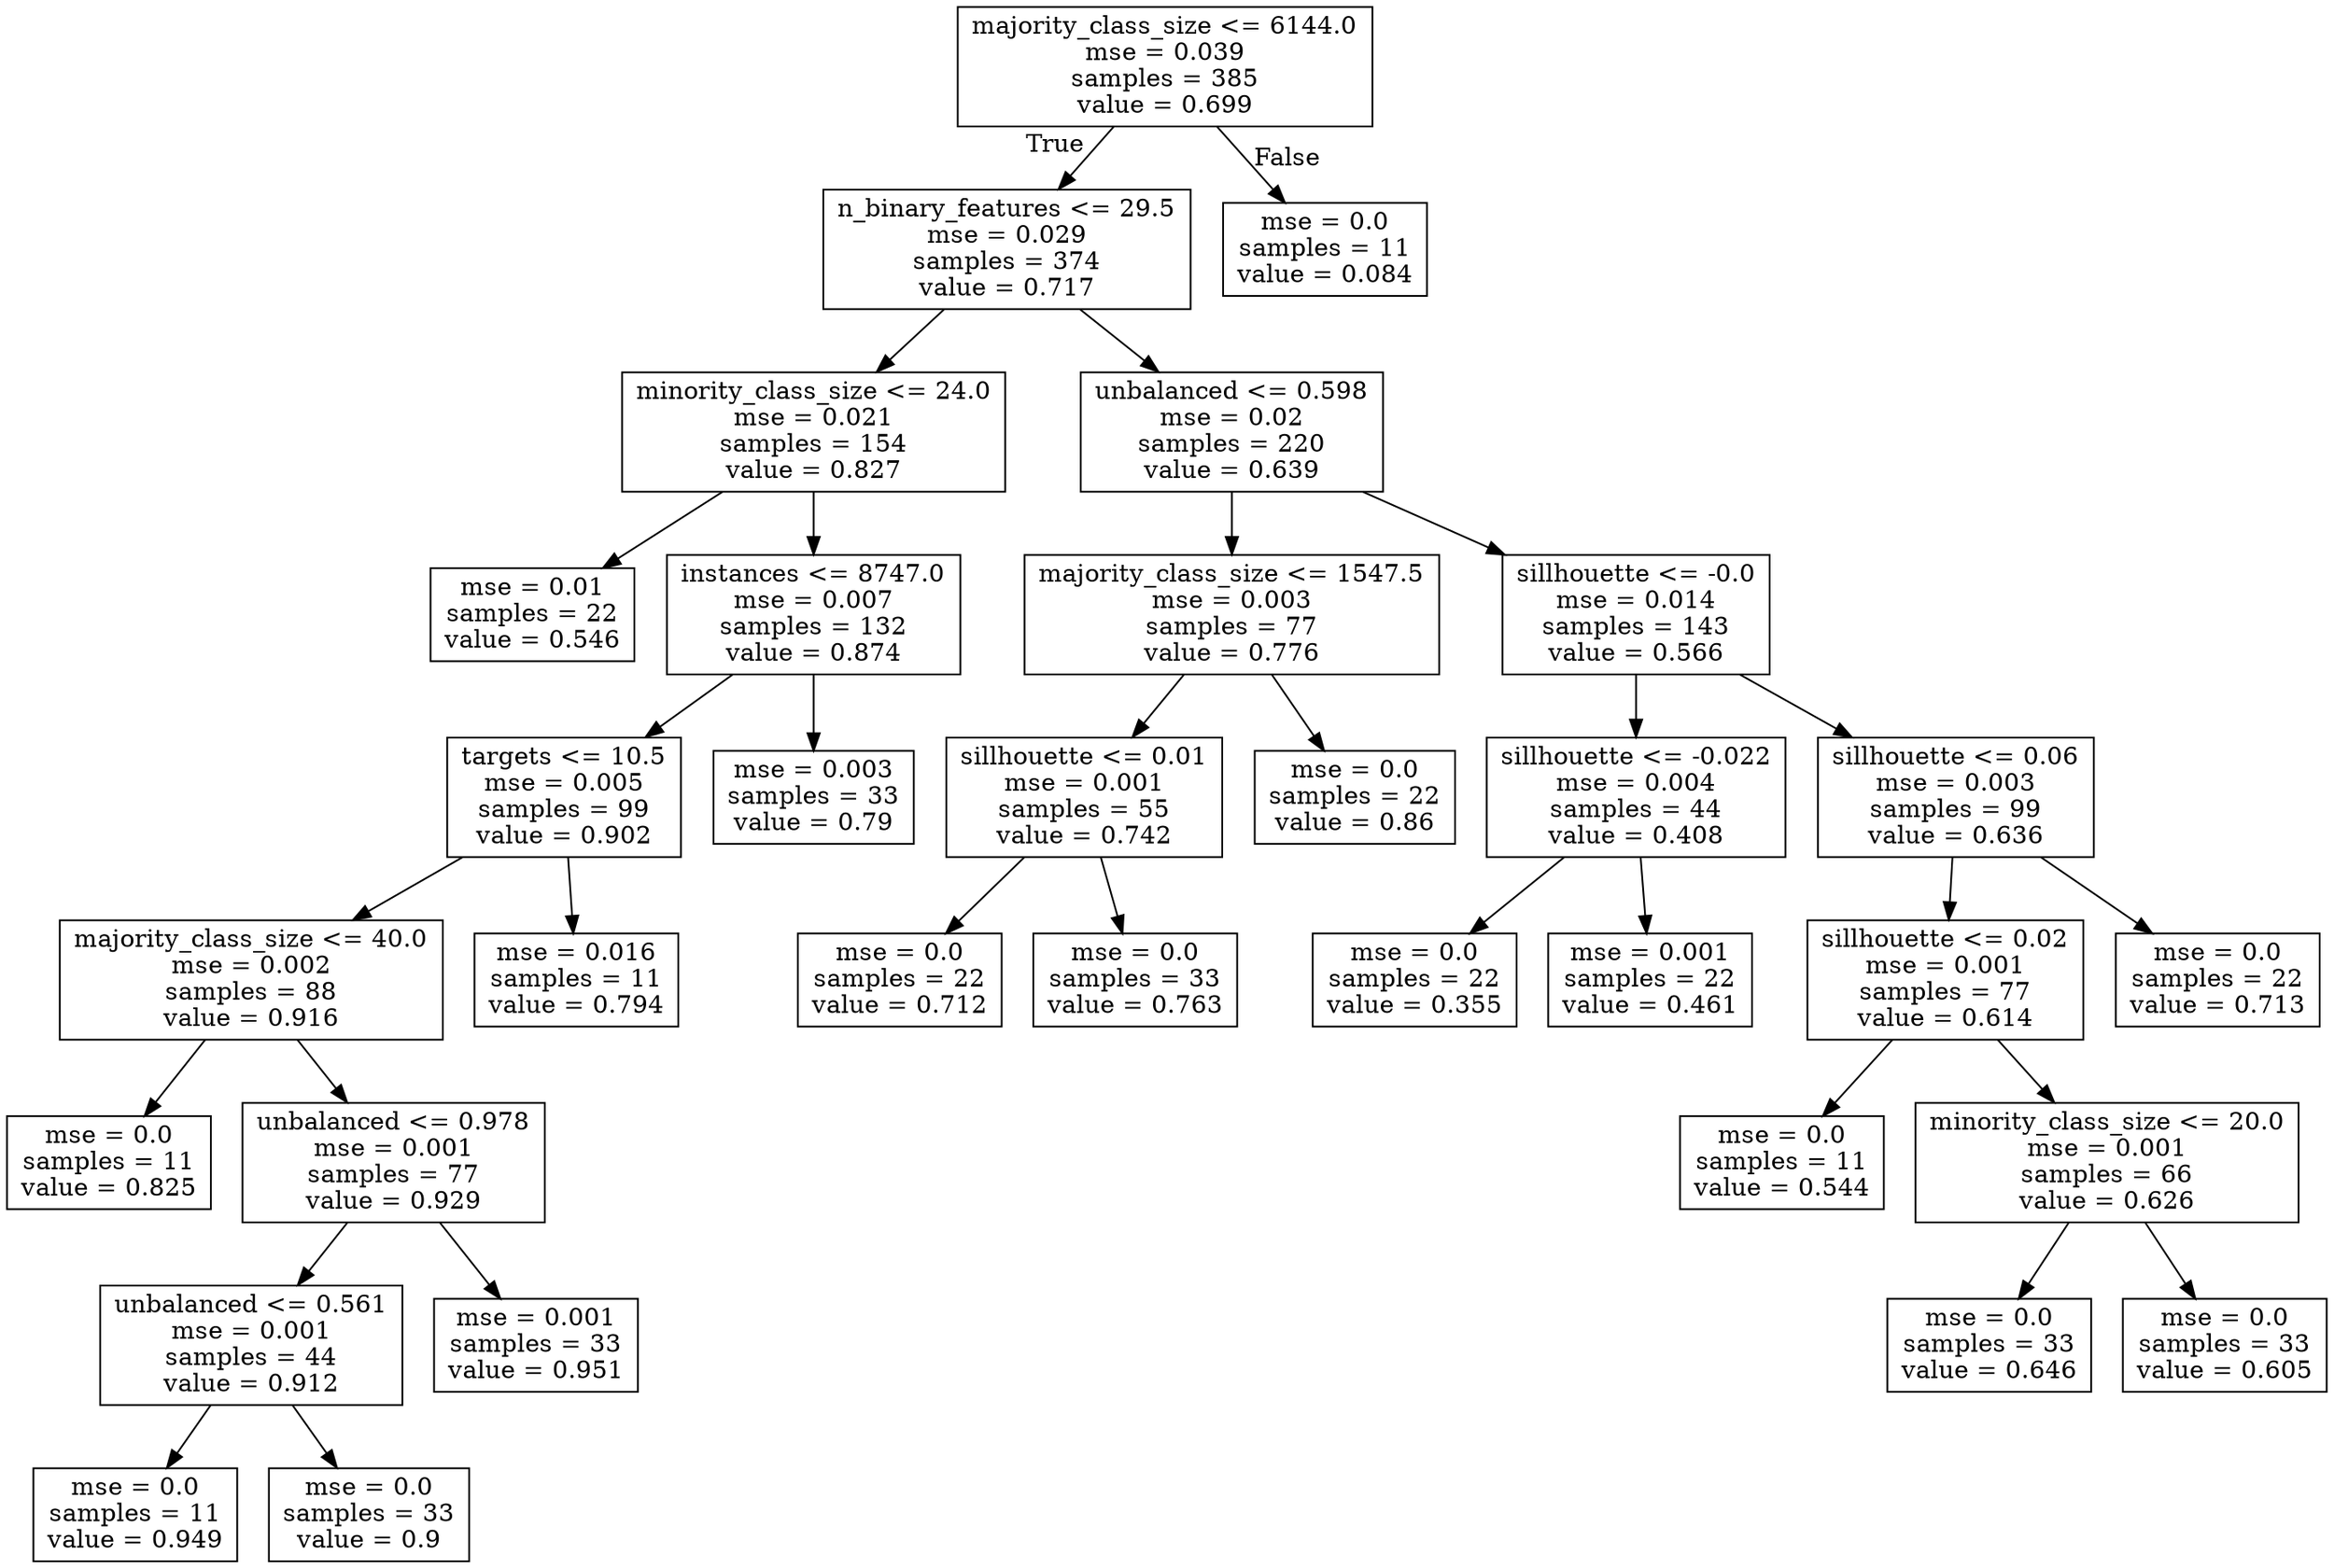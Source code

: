 digraph Tree {
node [shape=box] ;
0 [label="majority_class_size <= 6144.0\nmse = 0.039\nsamples = 385\nvalue = 0.699"] ;
1 [label="n_binary_features <= 29.5\nmse = 0.029\nsamples = 374\nvalue = 0.717"] ;
0 -> 1 [labeldistance=2.5, labelangle=45, headlabel="True"] ;
2 [label="minority_class_size <= 24.0\nmse = 0.021\nsamples = 154\nvalue = 0.827"] ;
1 -> 2 ;
3 [label="mse = 0.01\nsamples = 22\nvalue = 0.546"] ;
2 -> 3 ;
4 [label="instances <= 8747.0\nmse = 0.007\nsamples = 132\nvalue = 0.874"] ;
2 -> 4 ;
5 [label="targets <= 10.5\nmse = 0.005\nsamples = 99\nvalue = 0.902"] ;
4 -> 5 ;
6 [label="majority_class_size <= 40.0\nmse = 0.002\nsamples = 88\nvalue = 0.916"] ;
5 -> 6 ;
7 [label="mse = 0.0\nsamples = 11\nvalue = 0.825"] ;
6 -> 7 ;
8 [label="unbalanced <= 0.978\nmse = 0.001\nsamples = 77\nvalue = 0.929"] ;
6 -> 8 ;
9 [label="unbalanced <= 0.561\nmse = 0.001\nsamples = 44\nvalue = 0.912"] ;
8 -> 9 ;
10 [label="mse = 0.0\nsamples = 11\nvalue = 0.949"] ;
9 -> 10 ;
11 [label="mse = 0.0\nsamples = 33\nvalue = 0.9"] ;
9 -> 11 ;
12 [label="mse = 0.001\nsamples = 33\nvalue = 0.951"] ;
8 -> 12 ;
13 [label="mse = 0.016\nsamples = 11\nvalue = 0.794"] ;
5 -> 13 ;
14 [label="mse = 0.003\nsamples = 33\nvalue = 0.79"] ;
4 -> 14 ;
15 [label="unbalanced <= 0.598\nmse = 0.02\nsamples = 220\nvalue = 0.639"] ;
1 -> 15 ;
16 [label="majority_class_size <= 1547.5\nmse = 0.003\nsamples = 77\nvalue = 0.776"] ;
15 -> 16 ;
17 [label="sillhouette <= 0.01\nmse = 0.001\nsamples = 55\nvalue = 0.742"] ;
16 -> 17 ;
18 [label="mse = 0.0\nsamples = 22\nvalue = 0.712"] ;
17 -> 18 ;
19 [label="mse = 0.0\nsamples = 33\nvalue = 0.763"] ;
17 -> 19 ;
20 [label="mse = 0.0\nsamples = 22\nvalue = 0.86"] ;
16 -> 20 ;
21 [label="sillhouette <= -0.0\nmse = 0.014\nsamples = 143\nvalue = 0.566"] ;
15 -> 21 ;
22 [label="sillhouette <= -0.022\nmse = 0.004\nsamples = 44\nvalue = 0.408"] ;
21 -> 22 ;
23 [label="mse = 0.0\nsamples = 22\nvalue = 0.355"] ;
22 -> 23 ;
24 [label="mse = 0.001\nsamples = 22\nvalue = 0.461"] ;
22 -> 24 ;
25 [label="sillhouette <= 0.06\nmse = 0.003\nsamples = 99\nvalue = 0.636"] ;
21 -> 25 ;
26 [label="sillhouette <= 0.02\nmse = 0.001\nsamples = 77\nvalue = 0.614"] ;
25 -> 26 ;
27 [label="mse = 0.0\nsamples = 11\nvalue = 0.544"] ;
26 -> 27 ;
28 [label="minority_class_size <= 20.0\nmse = 0.001\nsamples = 66\nvalue = 0.626"] ;
26 -> 28 ;
29 [label="mse = 0.0\nsamples = 33\nvalue = 0.646"] ;
28 -> 29 ;
30 [label="mse = 0.0\nsamples = 33\nvalue = 0.605"] ;
28 -> 30 ;
31 [label="mse = 0.0\nsamples = 22\nvalue = 0.713"] ;
25 -> 31 ;
32 [label="mse = 0.0\nsamples = 11\nvalue = 0.084"] ;
0 -> 32 [labeldistance=2.5, labelangle=-45, headlabel="False"] ;
}